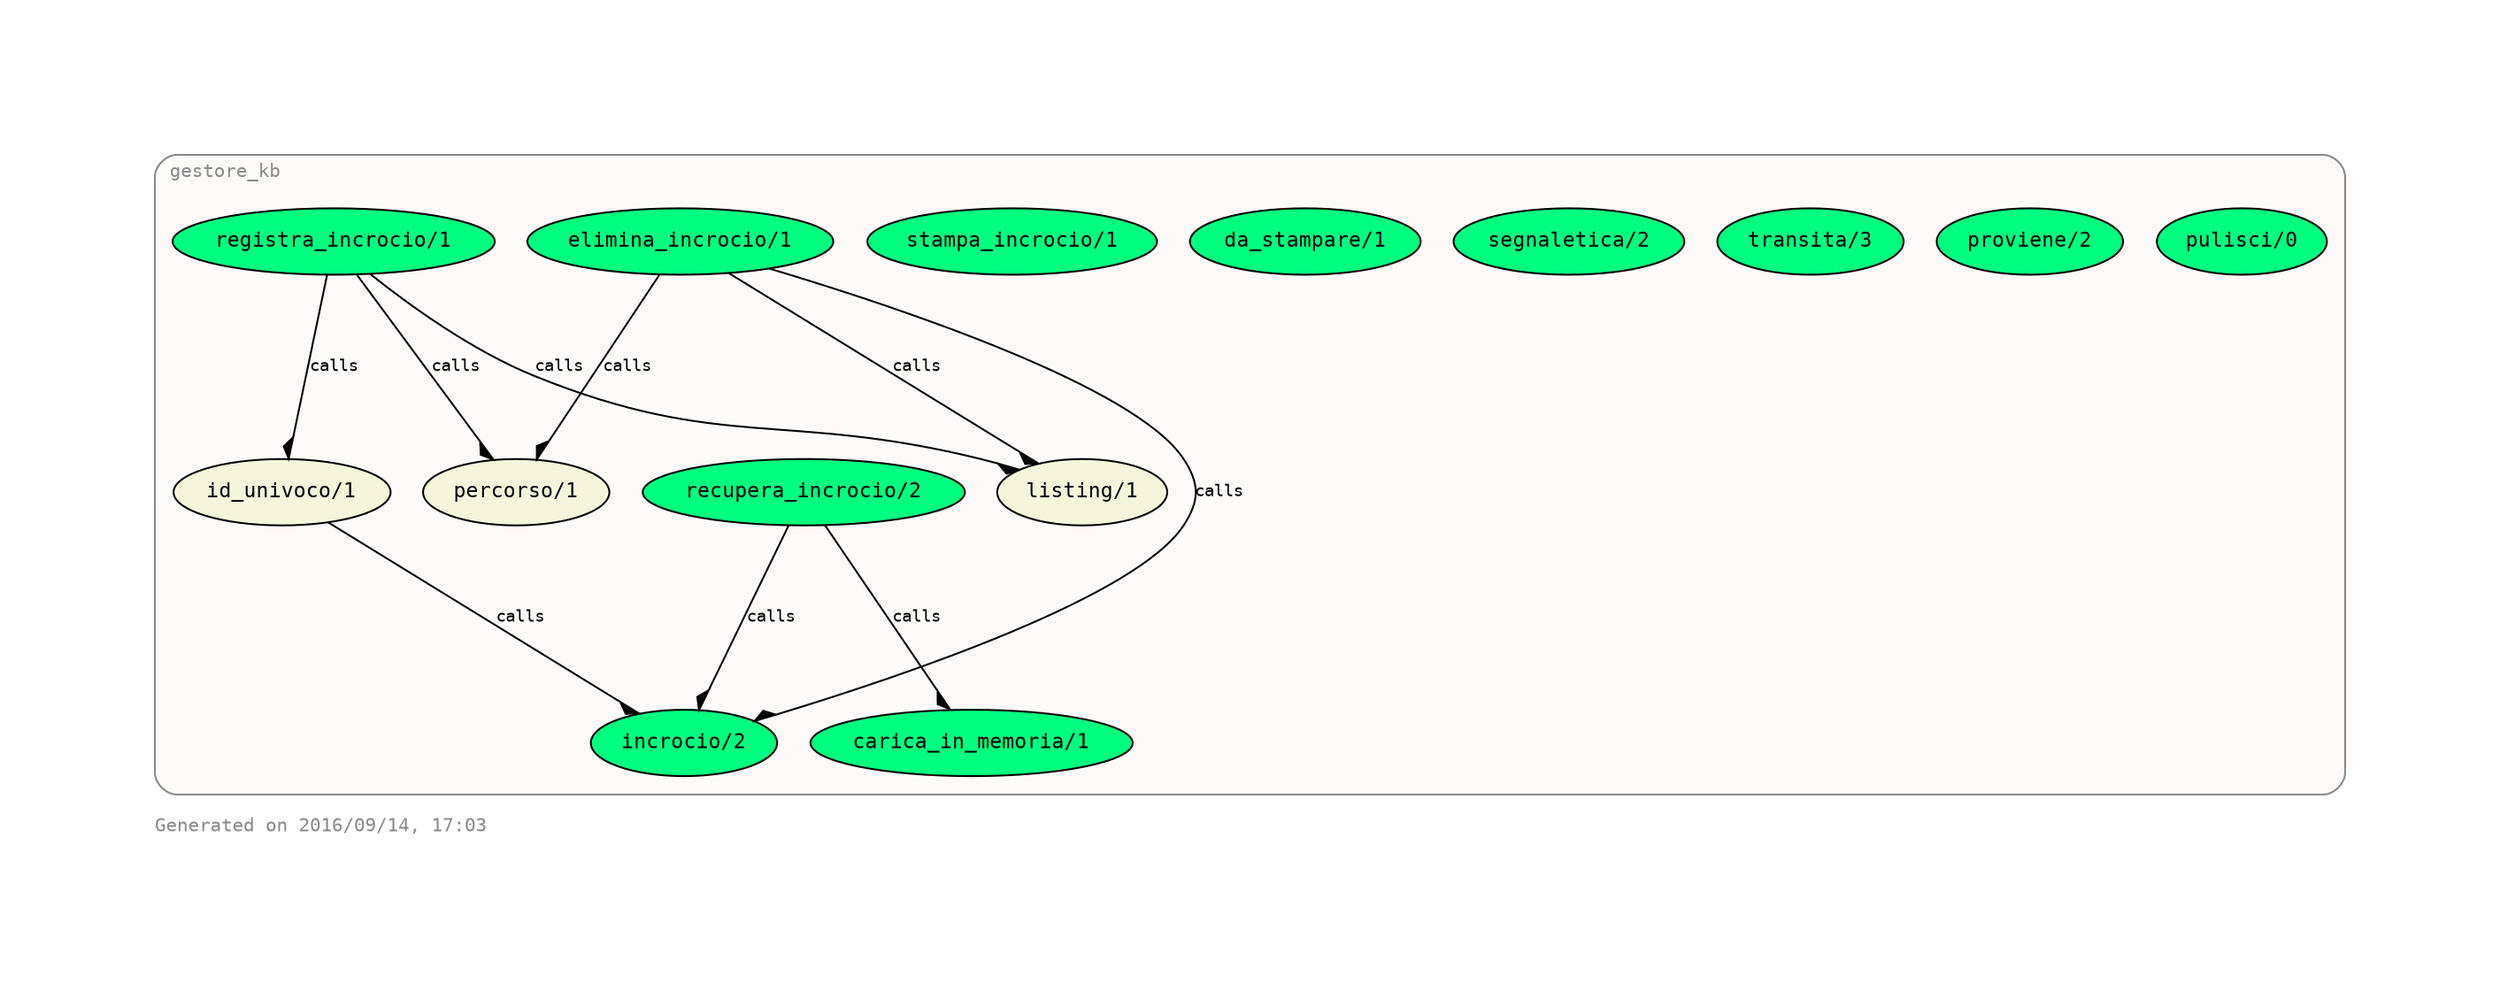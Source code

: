 digraph "gestore_kb_object" {
rankdir="TB"
ranksep="1.25"
compound="true"
splines="true"
pack="true"
clusterrank="local"
labeljust="l"
margin="1.0"
fontname="Courier"
fontsize="10"
fontcolor="snow4"
pencolor="snow4"
node [shape="ellipse",style="filled",fillcolor="white",fontname="Courier",fontsize="9"]
edge [fontname="Courier",fontsize="9"]
label="Generated on 2016/09/14, 17:03\l"

subgraph "cluster_gestore_kb_object" {
URL=""
tooltip="/home/giuseppe/IA/Progetto/code/gestore_kb.lgt"
bgcolor="snow"
style="rounded"
margin="10"
label="gestore_kb"
"pulisci/0" [shape="ellipse",URL="gestore_kb_0.html#pulisci/0",tooltip="gestore_kb_0.html#pulisci/0",style="filled",fillcolor="springgreen",label=<<FONT POINT-SIZE="11"><![CDATA[pulisci/0]]></FONT>>]
"carica_in_memoria/1" [shape="ellipse",URL="gestore_kb_0.html#carica_in_memoria/1",tooltip="gestore_kb_0.html#carica_in_memoria/1",style="filled",fillcolor="springgreen",label=<<FONT POINT-SIZE="11"><![CDATA[carica_in_memoria/1]]></FONT>>]
"recupera_incrocio/2" [shape="ellipse",URL="gestore_kb_0.html#recupera_incrocio/2",tooltip="gestore_kb_0.html#recupera_incrocio/2",style="filled",fillcolor="springgreen",label=<<FONT POINT-SIZE="11"><![CDATA[recupera_incrocio/2]]></FONT>>]
"proviene/2" [shape="ellipse",URL="gestore_kb_0.html#proviene/2",tooltip="gestore_kb_0.html#proviene/2",style="filled",fillcolor="springgreen",label=<<FONT POINT-SIZE="11"><![CDATA[proviene/2]]></FONT>>]
"transita/3" [shape="ellipse",URL="gestore_kb_0.html#transita/3",tooltip="gestore_kb_0.html#transita/3",style="filled",fillcolor="springgreen",label=<<FONT POINT-SIZE="11"><![CDATA[transita/3]]></FONT>>]
"segnaletica/2" [shape="ellipse",URL="gestore_kb_0.html#segnaletica/2",tooltip="gestore_kb_0.html#segnaletica/2",style="filled",fillcolor="springgreen",label=<<FONT POINT-SIZE="11"><![CDATA[segnaletica/2]]></FONT>>]
"incrocio/2" [shape="ellipse",URL="gestore_kb_0.html#incrocio/2",tooltip="gestore_kb_0.html#incrocio/2",style="filled",fillcolor="springgreen",label=<<FONT POINT-SIZE="11"><![CDATA[incrocio/2]]></FONT>>]
"da_stampare/1" [shape="ellipse",URL="gestore_kb_0.html#da_stampare/1",tooltip="gestore_kb_0.html#da_stampare/1",style="filled",fillcolor="springgreen",label=<<FONT POINT-SIZE="11"><![CDATA[da_stampare/1]]></FONT>>]
"stampa_incrocio/1" [shape="ellipse",URL="gestore_kb_0.html#stampa_incrocio/1",tooltip="gestore_kb_0.html#stampa_incrocio/1",style="filled",fillcolor="springgreen",label=<<FONT POINT-SIZE="11"><![CDATA[stampa_incrocio/1]]></FONT>>]
"registra_incrocio/1" [shape="ellipse",URL="gestore_kb_0.html#registra_incrocio/1",tooltip="gestore_kb_0.html#registra_incrocio/1",style="filled",fillcolor="springgreen",label=<<FONT POINT-SIZE="11"><![CDATA[registra_incrocio/1]]></FONT>>]
"elimina_incrocio/1" [shape="ellipse",URL="gestore_kb_0.html#elimina_incrocio/1",tooltip="gestore_kb_0.html#elimina_incrocio/1",style="filled",fillcolor="springgreen",label=<<FONT POINT-SIZE="11"><![CDATA[elimina_incrocio/1]]></FONT>>]
"pulisci/0" [shape="ellipse",URL="gestore_kb_0.html#pulisci/0",tooltip="gestore_kb_0.html#pulisci/0",style="filled",fillcolor="springgreen",label=<<FONT POINT-SIZE="11"><![CDATA[pulisci/0]]></FONT>>]
"carica_in_memoria/1" [shape="ellipse",URL="gestore_kb_0.html#carica_in_memoria/1",tooltip="gestore_kb_0.html#carica_in_memoria/1",style="filled",fillcolor="springgreen",label=<<FONT POINT-SIZE="11"><![CDATA[carica_in_memoria/1]]></FONT>>]
"recupera_incrocio/2" [shape="ellipse",URL="gestore_kb_0.html#recupera_incrocio/2",tooltip="gestore_kb_0.html#recupera_incrocio/2",style="filled",fillcolor="springgreen",label=<<FONT POINT-SIZE="11"><![CDATA[recupera_incrocio/2]]></FONT>>]
"proviene/2" [shape="ellipse",URL="gestore_kb_0.html#proviene/2",tooltip="gestore_kb_0.html#proviene/2",style="filled",fillcolor="springgreen",label=<<FONT POINT-SIZE="11"><![CDATA[proviene/2]]></FONT>>]
"transita/3" [shape="ellipse",URL="gestore_kb_0.html#transita/3",tooltip="gestore_kb_0.html#transita/3",style="filled",fillcolor="springgreen",label=<<FONT POINT-SIZE="11"><![CDATA[transita/3]]></FONT>>]
"segnaletica/2" [shape="ellipse",URL="gestore_kb_0.html#segnaletica/2",tooltip="gestore_kb_0.html#segnaletica/2",style="filled",fillcolor="springgreen",label=<<FONT POINT-SIZE="11"><![CDATA[segnaletica/2]]></FONT>>]
"incrocio/2" [shape="ellipse",URL="gestore_kb_0.html#incrocio/2",tooltip="gestore_kb_0.html#incrocio/2",style="filled",fillcolor="springgreen",label=<<FONT POINT-SIZE="11"><![CDATA[incrocio/2]]></FONT>>]
"da_stampare/1" [shape="ellipse",URL="gestore_kb_0.html#da_stampare/1",tooltip="gestore_kb_0.html#da_stampare/1",style="filled",fillcolor="springgreen",label=<<FONT POINT-SIZE="11"><![CDATA[da_stampare/1]]></FONT>>]
"stampa_incrocio/1" [shape="ellipse",URL="gestore_kb_0.html#stampa_incrocio/1",tooltip="gestore_kb_0.html#stampa_incrocio/1",style="filled",fillcolor="springgreen",label=<<FONT POINT-SIZE="11"><![CDATA[stampa_incrocio/1]]></FONT>>]
"registra_incrocio/1" [shape="ellipse",URL="gestore_kb_0.html#registra_incrocio/1",tooltip="gestore_kb_0.html#registra_incrocio/1",style="filled",fillcolor="springgreen",label=<<FONT POINT-SIZE="11"><![CDATA[registra_incrocio/1]]></FONT>>]
"elimina_incrocio/1" [shape="ellipse",URL="gestore_kb_0.html#elimina_incrocio/1",tooltip="gestore_kb_0.html#elimina_incrocio/1",style="filled",fillcolor="springgreen",label=<<FONT POINT-SIZE="11"><![CDATA[elimina_incrocio/1]]></FONT>>]
"id_univoco/1" [shape="ellipse",style="filled",fillcolor="beige",label=<<FONT POINT-SIZE="11"><![CDATA[id_univoco/1]]></FONT>>]
"percorso/1" [shape="ellipse",style="filled",fillcolor="beige",label=<<FONT POINT-SIZE="11"><![CDATA[percorso/1]]></FONT>>]
"listing/1" [shape="ellipse",style="filled",fillcolor="beige",label=<<FONT POINT-SIZE="11"><![CDATA[listing/1]]></FONT>>]
subgraph "cluster_other" {
URL=""
tooltip="(external predicates)"
bgcolor="white"
style="rounded"
margin="10"
label="(external predicates)"
}

"recupera_incrocio/2" -> "incrocio/2" [arrowhead="rdiamond",tooltip="calls",label=<<![CDATA[calls]]><BR/>>]
"recupera_incrocio/2" -> "carica_in_memoria/1" [arrowhead="rdiamond",tooltip="calls",label=<<![CDATA[calls]]><BR/>>]
"registra_incrocio/1" -> "id_univoco/1" [arrowhead="rdiamond",tooltip="calls",label=<<![CDATA[calls]]><BR/>>]
"registra_incrocio/1" -> "percorso/1" [arrowhead="rdiamond",tooltip="calls",label=<<![CDATA[calls]]><BR/>>]
"registra_incrocio/1" -> "listing/1" [arrowhead="rdiamond",tooltip="calls",label=<<![CDATA[calls]]><BR/>>]
"elimina_incrocio/1" -> "incrocio/2" [arrowhead="rdiamond",tooltip="calls",label=<<![CDATA[calls]]><BR/>>]
"elimina_incrocio/1" -> "percorso/1" [arrowhead="rdiamond",tooltip="calls",label=<<![CDATA[calls]]><BR/>>]
"elimina_incrocio/1" -> "listing/1" [arrowhead="rdiamond",tooltip="calls",label=<<![CDATA[calls]]><BR/>>]
"id_univoco/1" -> "incrocio/2" [arrowhead="rdiamond",tooltip="calls",label=<<![CDATA[calls]]><BR/>>]
}

}
